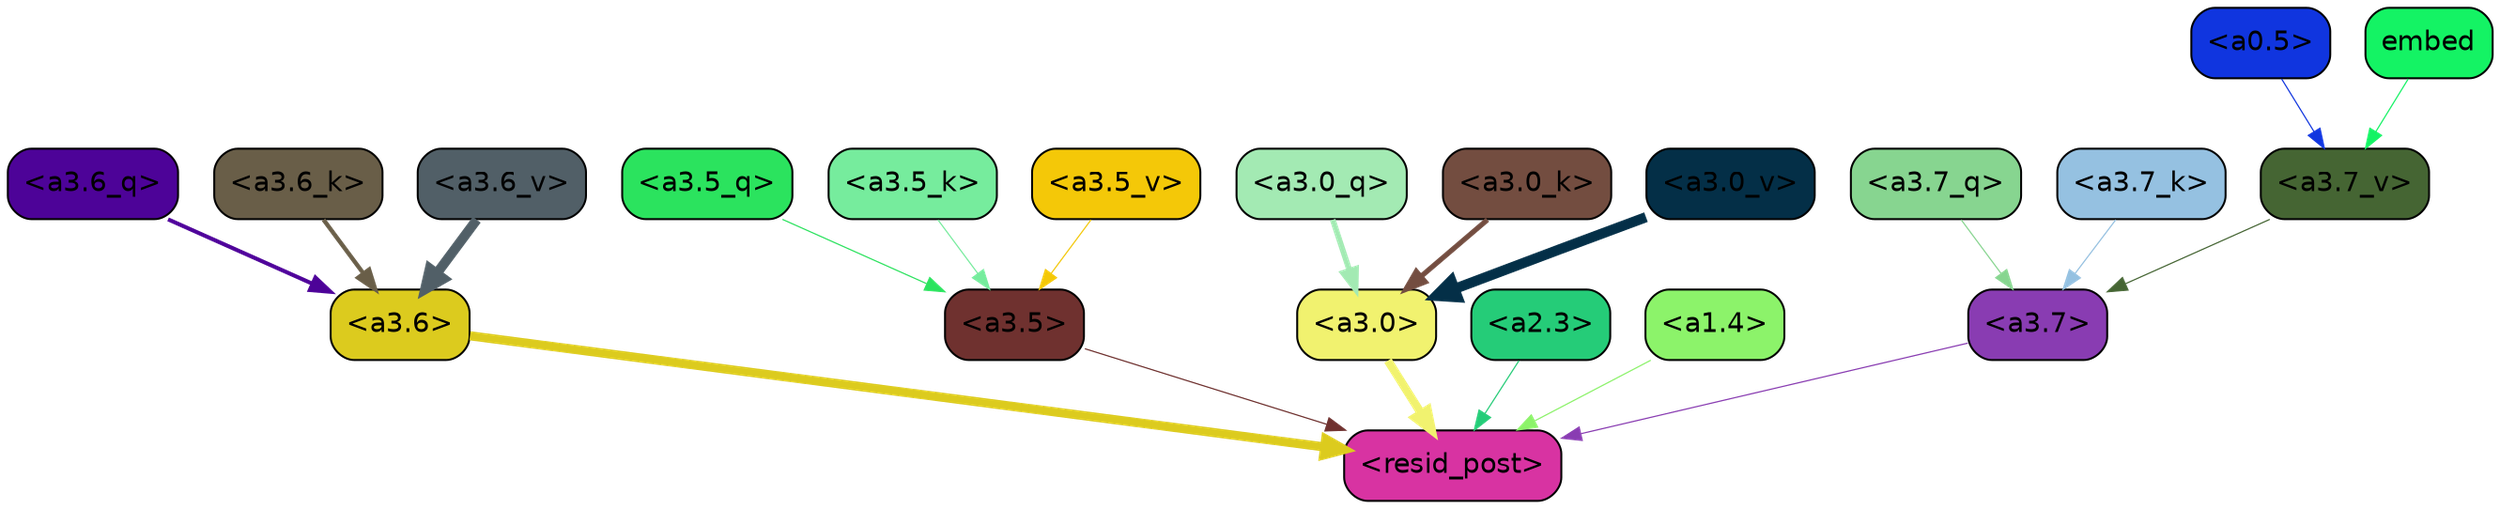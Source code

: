 strict digraph "" {
	graph [bgcolor=transparent,
		layout=dot,
		overlap=false,
		splines=true
	];
	"<a3.7>"	[color=black,
		fillcolor="#893cb2",
		fontname=Helvetica,
		shape=box,
		style="filled, rounded"];
	"<resid_post>"	[color=black,
		fillcolor="#d833a2",
		fontname=Helvetica,
		shape=box,
		style="filled, rounded"];
	"<a3.7>" -> "<resid_post>"	[color="#893cb2",
		penwidth=0.6];
	"<a3.6>"	[color=black,
		fillcolor="#dccb1e",
		fontname=Helvetica,
		shape=box,
		style="filled, rounded"];
	"<a3.6>" -> "<resid_post>"	[color="#dccb1e",
		penwidth=4.646730065345764];
	"<a3.5>"	[color=black,
		fillcolor="#6f312f",
		fontname=Helvetica,
		shape=box,
		style="filled, rounded"];
	"<a3.5>" -> "<resid_post>"	[color="#6f312f",
		penwidth=0.6];
	"<a3.0>"	[color=black,
		fillcolor="#f1f26f",
		fontname=Helvetica,
		shape=box,
		style="filled, rounded"];
	"<a3.0>" -> "<resid_post>"	[color="#f1f26f",
		penwidth=4.323132634162903];
	"<a2.3>"	[color=black,
		fillcolor="#25cc78",
		fontname=Helvetica,
		shape=box,
		style="filled, rounded"];
	"<a2.3>" -> "<resid_post>"	[color="#25cc78",
		penwidth=0.6];
	"<a1.4>"	[color=black,
		fillcolor="#8cf36a",
		fontname=Helvetica,
		shape=box,
		style="filled, rounded"];
	"<a1.4>" -> "<resid_post>"	[color="#8cf36a",
		penwidth=0.6];
	"<a3.7_q>"	[color=black,
		fillcolor="#87d590",
		fontname=Helvetica,
		shape=box,
		style="filled, rounded"];
	"<a3.7_q>" -> "<a3.7>"	[color="#87d590",
		penwidth=0.6];
	"<a3.6_q>"	[color=black,
		fillcolor="#4d0398",
		fontname=Helvetica,
		shape=box,
		style="filled, rounded"];
	"<a3.6_q>" -> "<a3.6>"	[color="#4d0398",
		penwidth=2.03758105635643];
	"<a3.5_q>"	[color=black,
		fillcolor="#2be35e",
		fontname=Helvetica,
		shape=box,
		style="filled, rounded"];
	"<a3.5_q>" -> "<a3.5>"	[color="#2be35e",
		penwidth=0.6];
	"<a3.0_q>"	[color=black,
		fillcolor="#a3eab3",
		fontname=Helvetica,
		shape=box,
		style="filled, rounded"];
	"<a3.0_q>" -> "<a3.0>"	[color="#a3eab3",
		penwidth=2.8638100624084473];
	"<a3.7_k>"	[color=black,
		fillcolor="#95c1e1",
		fontname=Helvetica,
		shape=box,
		style="filled, rounded"];
	"<a3.7_k>" -> "<a3.7>"	[color="#95c1e1",
		penwidth=0.6];
	"<a3.6_k>"	[color=black,
		fillcolor="#695e48",
		fontname=Helvetica,
		shape=box,
		style="filled, rounded"];
	"<a3.6_k>" -> "<a3.6>"	[color="#695e48",
		penwidth=2.174198240041733];
	"<a3.5_k>"	[color=black,
		fillcolor="#76ec9d",
		fontname=Helvetica,
		shape=box,
		style="filled, rounded"];
	"<a3.5_k>" -> "<a3.5>"	[color="#76ec9d",
		penwidth=0.6];
	"<a3.0_k>"	[color=black,
		fillcolor="#734d40",
		fontname=Helvetica,
		shape=box,
		style="filled, rounded"];
	"<a3.0_k>" -> "<a3.0>"	[color="#734d40",
		penwidth=2.6274144649505615];
	"<a3.7_v>"	[color=black,
		fillcolor="#456533",
		fontname=Helvetica,
		shape=box,
		style="filled, rounded"];
	"<a3.7_v>" -> "<a3.7>"	[color="#456533",
		penwidth=0.6];
	"<a3.6_v>"	[color=black,
		fillcolor="#515f67",
		fontname=Helvetica,
		shape=box,
		style="filled, rounded"];
	"<a3.6_v>" -> "<a3.6>"	[color="#515f67",
		penwidth=5.002329230308533];
	"<a3.5_v>"	[color=black,
		fillcolor="#f4c808",
		fontname=Helvetica,
		shape=box,
		style="filled, rounded"];
	"<a3.5_v>" -> "<a3.5>"	[color="#f4c808",
		penwidth=0.6];
	"<a3.0_v>"	[color=black,
		fillcolor="#042f47",
		fontname=Helvetica,
		shape=box,
		style="filled, rounded"];
	"<a3.0_v>" -> "<a3.0>"	[color="#042f47",
		penwidth=5.188832879066467];
	"<a0.5>"	[color=black,
		fillcolor="#1035df",
		fontname=Helvetica,
		shape=box,
		style="filled, rounded"];
	"<a0.5>" -> "<a3.7_v>"	[color="#1035df",
		penwidth=0.6];
	embed	[color=black,
		fillcolor="#14f364",
		fontname=Helvetica,
		shape=box,
		style="filled, rounded"];
	embed -> "<a3.7_v>"	[color="#14f364",
		penwidth=0.6];
}
